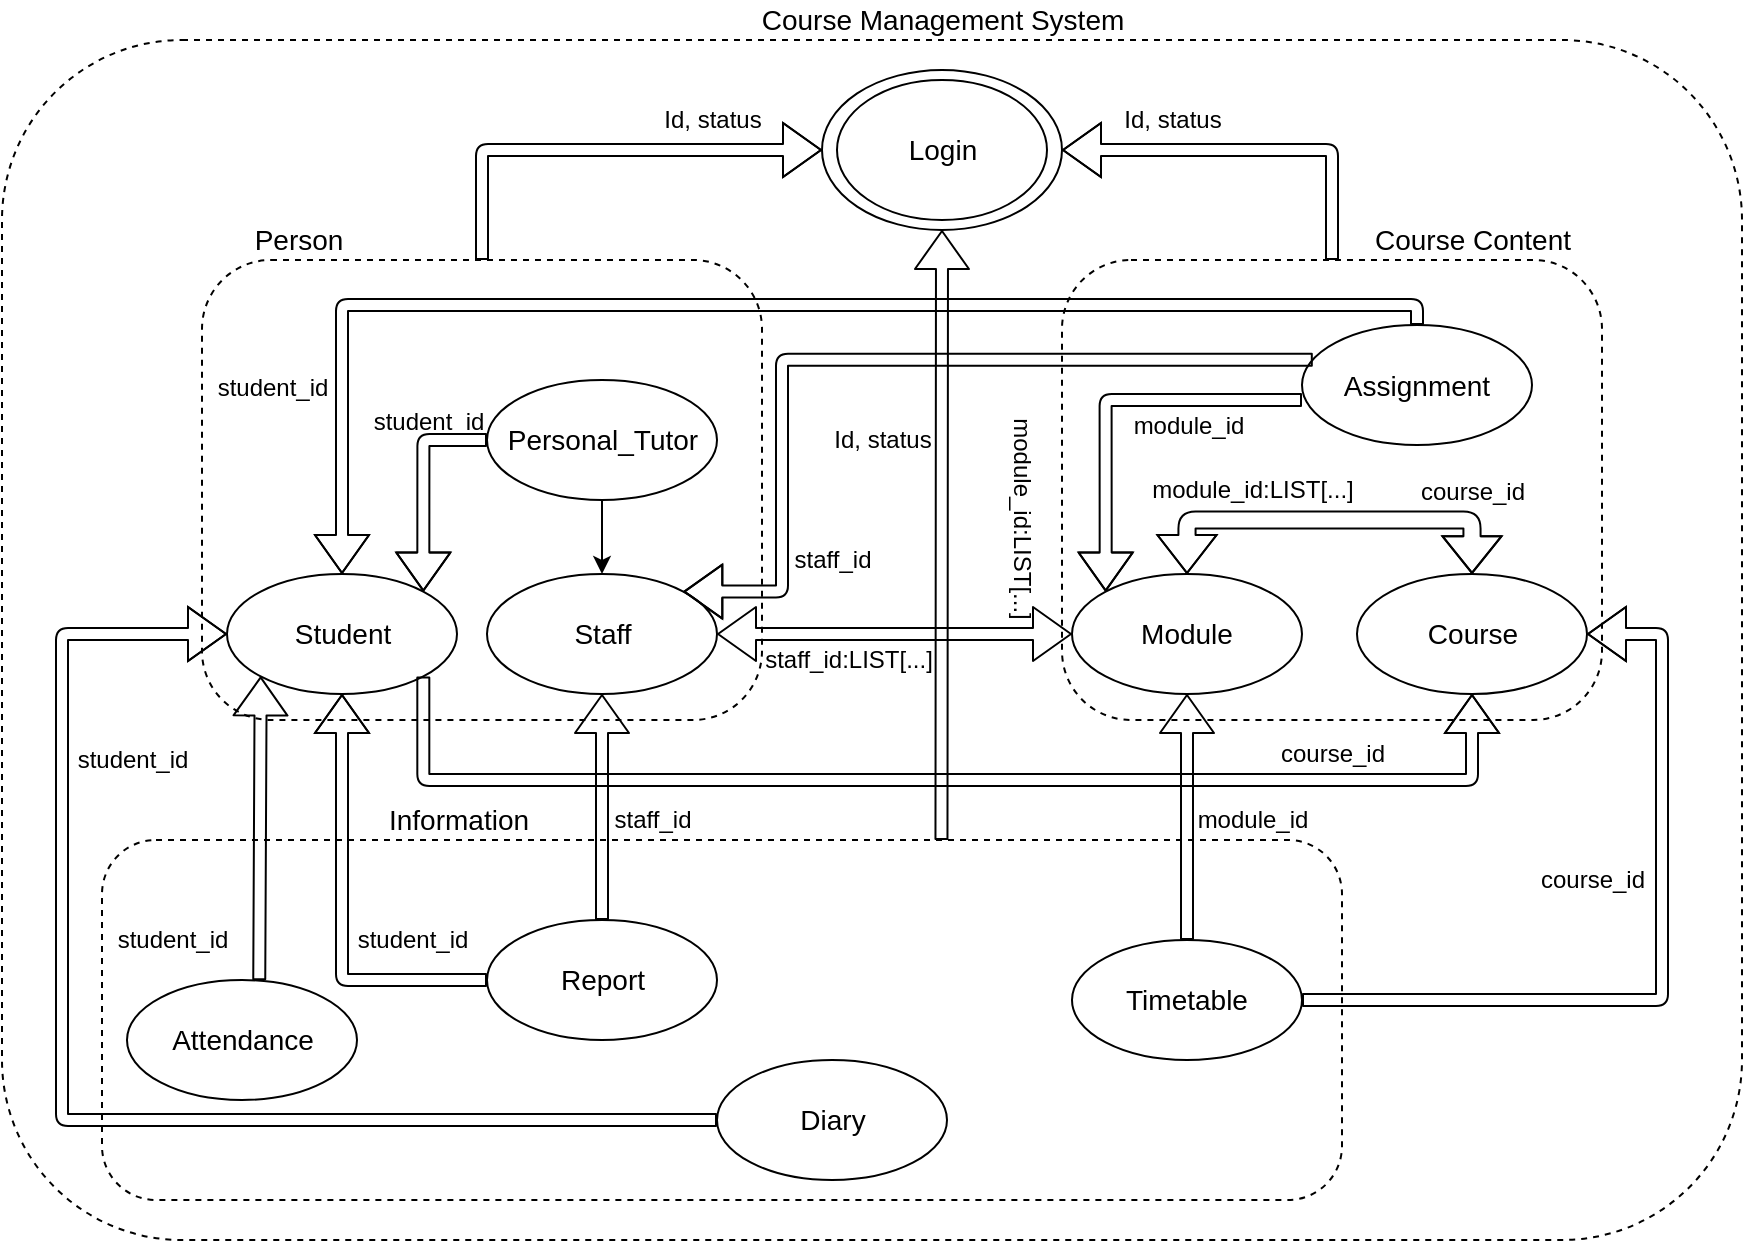 <mxfile version="16.2.4" type="device"><diagram id="wbd4mlD3zIUW1OsS_OSV" name="Page-1"><mxGraphModel dx="1888" dy="588" grid="1" gridSize="10" guides="1" tooltips="1" connect="1" arrows="1" fold="1" page="1" pageScale="1" pageWidth="850" pageHeight="1100" math="0" shadow="0"><root><mxCell id="0"/><mxCell id="1" parent="0"/><mxCell id="-isEa5IiTH-LKVzO7FRo-39" value="" style="shape=flexArrow;endArrow=classic;html=1;rounded=1;fontSize=14;exitX=0;exitY=0.5;exitDx=0;exitDy=0;entryX=0.5;entryY=1;entryDx=0;entryDy=0;edgeStyle=orthogonalEdgeStyle;width=6;" edge="1" parent="1" source="-isEa5IiTH-LKVzO7FRo-23" target="-isEa5IiTH-LKVzO7FRo-10"><mxGeometry width="50" height="50" relative="1" as="geometry"><mxPoint x="400" y="430" as="sourcePoint"/><mxPoint x="450" y="380" as="targetPoint"/></mxGeometry></mxCell><mxCell id="-isEa5IiTH-LKVzO7FRo-63" value="" style="rounded=1;whiteSpace=wrap;html=1;fontSize=12;strokeWidth=1;dashed=1;" vertex="1" parent="1"><mxGeometry x="60" y="490" width="350" height="140" as="geometry"/></mxCell><mxCell id="-isEa5IiTH-LKVzO7FRo-7" value="" style="rounded=1;whiteSpace=wrap;html=1;dashed=1;strokeWidth=1;" vertex="1" parent="1"><mxGeometry x="-30" y="120" width="870" height="600" as="geometry"/></mxCell><mxCell id="-isEa5IiTH-LKVzO7FRo-8" value="&lt;font style=&quot;font-size: 14px&quot;&gt;Course Management System&lt;/font&gt;" style="text;html=1;align=center;verticalAlign=middle;resizable=0;points=[];autosize=1;strokeColor=none;fillColor=none;" vertex="1" parent="1"><mxGeometry x="340" y="100" width="200" height="20" as="geometry"/></mxCell><mxCell id="-isEa5IiTH-LKVzO7FRo-9" value="" style="rounded=1;whiteSpace=wrap;html=1;dashed=1;fontSize=14;strokeWidth=1;" vertex="1" parent="1"><mxGeometry x="70" y="230" width="280" height="230" as="geometry"/></mxCell><mxCell id="-isEa5IiTH-LKVzO7FRo-10" value="Student" style="ellipse;whiteSpace=wrap;html=1;fontSize=14;strokeWidth=1;" vertex="1" parent="1"><mxGeometry x="82.5" y="387" width="115" height="60" as="geometry"/></mxCell><mxCell id="-isEa5IiTH-LKVzO7FRo-11" value="Staff" style="ellipse;whiteSpace=wrap;html=1;fontSize=14;strokeWidth=1;" vertex="1" parent="1"><mxGeometry x="212.5" y="387" width="115" height="60" as="geometry"/></mxCell><mxCell id="-isEa5IiTH-LKVzO7FRo-12" value="Personal_Tutor" style="ellipse;whiteSpace=wrap;html=1;fontSize=14;strokeWidth=1;" vertex="1" parent="1"><mxGeometry x="212.5" y="290" width="115" height="60" as="geometry"/></mxCell><mxCell id="-isEa5IiTH-LKVzO7FRo-13" value="" style="rounded=1;whiteSpace=wrap;html=1;dashed=1;fontSize=14;strokeWidth=1;" vertex="1" parent="1"><mxGeometry x="500" y="230" width="270" height="230" as="geometry"/></mxCell><mxCell id="-isEa5IiTH-LKVzO7FRo-14" value="Course" style="ellipse;whiteSpace=wrap;html=1;fontSize=14;strokeWidth=1;" vertex="1" parent="1"><mxGeometry x="647.5" y="387" width="115" height="60" as="geometry"/></mxCell><mxCell id="-isEa5IiTH-LKVzO7FRo-15" value="Module" style="ellipse;whiteSpace=wrap;html=1;fontSize=14;strokeWidth=1;" vertex="1" parent="1"><mxGeometry x="505" y="387" width="115" height="60" as="geometry"/></mxCell><mxCell id="-isEa5IiTH-LKVzO7FRo-16" value="Assignment" style="ellipse;whiteSpace=wrap;html=1;fontSize=14;strokeWidth=1;" vertex="1" parent="1"><mxGeometry x="620" y="262.5" width="115" height="60" as="geometry"/></mxCell><mxCell id="-isEa5IiTH-LKVzO7FRo-17" value="" style="ellipse;whiteSpace=wrap;html=1;fontSize=14;strokeWidth=1;" vertex="1" parent="1"><mxGeometry x="380" y="135" width="120" height="80" as="geometry"/></mxCell><mxCell id="-isEa5IiTH-LKVzO7FRo-18" value="Person" style="text;html=1;resizable=0;autosize=1;align=center;verticalAlign=middle;points=[];fillColor=none;strokeColor=none;rounded=0;fontSize=14;" vertex="1" parent="1"><mxGeometry x="87.5" y="210" width="60" height="20" as="geometry"/></mxCell><mxCell id="-isEa5IiTH-LKVzO7FRo-19" value="Course Content" style="text;html=1;resizable=0;autosize=1;align=center;verticalAlign=middle;points=[];fillColor=none;strokeColor=none;rounded=0;fontSize=14;" vertex="1" parent="1"><mxGeometry x="650" y="210" width="110" height="20" as="geometry"/></mxCell><mxCell id="-isEa5IiTH-LKVzO7FRo-25" value="Login" style="ellipse;whiteSpace=wrap;html=1;fontSize=14;strokeWidth=1;" vertex="1" parent="1"><mxGeometry x="387.5" y="140" width="105" height="70" as="geometry"/></mxCell><mxCell id="-isEa5IiTH-LKVzO7FRo-29" value="" style="shape=flexArrow;endArrow=classic;html=1;rounded=1;fontSize=14;entryX=1;entryY=0;entryDx=0;entryDy=0;exitX=0;exitY=0.5;exitDx=0;exitDy=0;edgeStyle=orthogonalEdgeStyle;width=6;" edge="1" parent="1" source="-isEa5IiTH-LKVzO7FRo-12" target="-isEa5IiTH-LKVzO7FRo-10"><mxGeometry width="50" height="50" relative="1" as="geometry"><mxPoint x="140" y="315" as="sourcePoint"/><mxPoint x="190" y="265" as="targetPoint"/></mxGeometry></mxCell><mxCell id="-isEa5IiTH-LKVzO7FRo-32" value="" style="shape=flexArrow;endArrow=classic;html=1;rounded=1;fontSize=14;entryX=0.5;entryY=1;entryDx=0;entryDy=0;edgeStyle=elbowEdgeStyle;elbow=vertical;exitX=1;exitY=1;exitDx=0;exitDy=0;width=6;" edge="1" parent="1" source="-isEa5IiTH-LKVzO7FRo-10" target="-isEa5IiTH-LKVzO7FRo-14"><mxGeometry width="50" height="50" relative="1" as="geometry"><mxPoint x="400" y="430" as="sourcePoint"/><mxPoint x="450" y="380" as="targetPoint"/><Array as="points"><mxPoint x="440" y="490"/></Array></mxGeometry></mxCell><mxCell id="-isEa5IiTH-LKVzO7FRo-33" value="" style="shape=flexArrow;endArrow=classic;html=1;rounded=1;fontSize=14;entryX=0;entryY=0;entryDx=0;entryDy=0;exitX=0;exitY=0.625;exitDx=0;exitDy=0;edgeStyle=orthogonalEdgeStyle;width=6;exitPerimeter=0;" edge="1" parent="1" source="-isEa5IiTH-LKVzO7FRo-16" target="-isEa5IiTH-LKVzO7FRo-15"><mxGeometry width="50" height="50" relative="1" as="geometry"><mxPoint x="400" y="430" as="sourcePoint"/><mxPoint x="450" y="380" as="targetPoint"/></mxGeometry></mxCell><mxCell id="-isEa5IiTH-LKVzO7FRo-41" value="&lt;font style=&quot;font-size: 12px&quot;&gt;student_id&lt;/font&gt;" style="text;html=1;resizable=0;autosize=1;align=center;verticalAlign=middle;points=[];fillColor=none;strokeColor=none;rounded=0;fontSize=14;" vertex="1" parent="1"><mxGeometry x="147.5" y="300" width="70" height="20" as="geometry"/></mxCell><mxCell id="-isEa5IiTH-LKVzO7FRo-43" value="course_id" style="text;html=1;resizable=0;autosize=1;align=center;verticalAlign=middle;points=[];fillColor=none;strokeColor=none;rounded=0;fontSize=12;" vertex="1" parent="1"><mxGeometry x="600" y="467" width="70" height="20" as="geometry"/></mxCell><mxCell id="-isEa5IiTH-LKVzO7FRo-44" value="" style="shape=flexArrow;endArrow=classic;startArrow=classic;html=1;rounded=1;fontSize=12;entryX=0;entryY=0.5;entryDx=0;entryDy=0;width=6;" edge="1" parent="1" source="-isEa5IiTH-LKVzO7FRo-11" target="-isEa5IiTH-LKVzO7FRo-15"><mxGeometry width="100" height="100" relative="1" as="geometry"><mxPoint x="380" y="470" as="sourcePoint"/><mxPoint x="480" y="370" as="targetPoint"/></mxGeometry></mxCell><mxCell id="-isEa5IiTH-LKVzO7FRo-47" value="student_id" style="text;html=1;resizable=0;autosize=1;align=center;verticalAlign=middle;points=[];fillColor=none;strokeColor=none;rounded=0;fontSize=12;" vertex="1" parent="1"><mxGeometry y="470" width="70" height="20" as="geometry"/></mxCell><mxCell id="-isEa5IiTH-LKVzO7FRo-48" value="course_id" style="text;html=1;resizable=0;autosize=1;align=center;verticalAlign=middle;points=[];fillColor=none;strokeColor=none;rounded=0;fontSize=12;" vertex="1" parent="1"><mxGeometry x="730" y="530" width="70" height="20" as="geometry"/></mxCell><mxCell id="-isEa5IiTH-LKVzO7FRo-49" value="staff_id:LIST[...]" style="text;html=1;resizable=0;autosize=1;align=center;verticalAlign=middle;points=[];fillColor=none;strokeColor=none;rounded=0;fontSize=12;" vertex="1" parent="1"><mxGeometry x="342.5" y="420" width="100" height="20" as="geometry"/></mxCell><mxCell id="-isEa5IiTH-LKVzO7FRo-50" value="module_id:LIST[...]" style="text;html=1;resizable=0;autosize=1;align=center;verticalAlign=middle;points=[];fillColor=none;strokeColor=none;rounded=0;fontSize=12;rotation=90;" vertex="1" parent="1"><mxGeometry x="420" y="349" width="120" height="20" as="geometry"/></mxCell><mxCell id="-isEa5IiTH-LKVzO7FRo-51" value="module_id" style="text;html=1;resizable=0;autosize=1;align=center;verticalAlign=middle;points=[];fillColor=none;strokeColor=none;rounded=0;fontSize=12;" vertex="1" parent="1"><mxGeometry x="527.5" y="302.5" width="70" height="20" as="geometry"/></mxCell><mxCell id="-isEa5IiTH-LKVzO7FRo-53" value="module_id:LIST[...]" style="text;html=1;resizable=0;autosize=1;align=center;verticalAlign=middle;points=[];fillColor=none;strokeColor=none;rounded=0;fontSize=12;" vertex="1" parent="1"><mxGeometry x="535" y="335" width="120" height="20" as="geometry"/></mxCell><mxCell id="-isEa5IiTH-LKVzO7FRo-54" value="" style="shape=flexArrow;endArrow=classic;html=1;rounded=1;fontSize=12;entryX=0;entryY=0.5;entryDx=0;entryDy=0;exitX=0.5;exitY=0;exitDx=0;exitDy=0;edgeStyle=orthogonalEdgeStyle;width=6;" edge="1" parent="1" source="-isEa5IiTH-LKVzO7FRo-9" target="-isEa5IiTH-LKVzO7FRo-17"><mxGeometry width="50" height="50" relative="1" as="geometry"><mxPoint x="400" y="440" as="sourcePoint"/><mxPoint x="450" y="390" as="targetPoint"/></mxGeometry></mxCell><mxCell id="-isEa5IiTH-LKVzO7FRo-55" value="" style="shape=flexArrow;endArrow=classic;html=1;rounded=1;fontSize=12;entryX=1;entryY=0.5;entryDx=0;entryDy=0;exitX=0.5;exitY=0;exitDx=0;exitDy=0;edgeStyle=orthogonalEdgeStyle;width=6;" edge="1" parent="1" source="-isEa5IiTH-LKVzO7FRo-13" target="-isEa5IiTH-LKVzO7FRo-17"><mxGeometry width="50" height="50" relative="1" as="geometry"><mxPoint x="400" y="440" as="sourcePoint"/><mxPoint x="450" y="390" as="targetPoint"/></mxGeometry></mxCell><mxCell id="-isEa5IiTH-LKVzO7FRo-60" value="Id, status" style="text;html=1;resizable=0;autosize=1;align=center;verticalAlign=middle;points=[];fillColor=none;strokeColor=none;rounded=0;fontSize=12;" vertex="1" parent="1"><mxGeometry x="295" y="150" width="60" height="20" as="geometry"/></mxCell><mxCell id="-isEa5IiTH-LKVzO7FRo-61" value="Id, status" style="text;html=1;resizable=0;autosize=1;align=center;verticalAlign=middle;points=[];fillColor=none;strokeColor=none;rounded=0;fontSize=12;" vertex="1" parent="1"><mxGeometry x="525" y="150" width="60" height="20" as="geometry"/></mxCell><mxCell id="-isEa5IiTH-LKVzO7FRo-62" value="Id, status" style="text;html=1;resizable=0;autosize=1;align=center;verticalAlign=middle;points=[];fillColor=none;strokeColor=none;rounded=0;fontSize=12;" vertex="1" parent="1"><mxGeometry x="380" y="310" width="60" height="20" as="geometry"/></mxCell><mxCell id="-isEa5IiTH-LKVzO7FRo-64" value="" style="rounded=1;whiteSpace=wrap;html=1;dashed=1;fontSize=12;strokeWidth=1;" vertex="1" parent="1"><mxGeometry x="20" y="520" width="620" height="180" as="geometry"/></mxCell><mxCell id="-isEa5IiTH-LKVzO7FRo-23" value="Report" style="ellipse;whiteSpace=wrap;html=1;fontSize=14;strokeWidth=1;" vertex="1" parent="1"><mxGeometry x="212.5" y="560" width="115" height="60" as="geometry"/></mxCell><mxCell id="-isEa5IiTH-LKVzO7FRo-20" value="Attendance" style="ellipse;whiteSpace=wrap;html=1;fontSize=14;strokeWidth=1;" vertex="1" parent="1"><mxGeometry x="32.5" y="590" width="115" height="60" as="geometry"/></mxCell><mxCell id="-isEa5IiTH-LKVzO7FRo-30" value="" style="shape=flexArrow;endArrow=classic;html=1;rounded=1;fontSize=14;exitX=0.575;exitY=0.002;exitDx=0;exitDy=0;width=6;entryX=0;entryY=1;entryDx=0;entryDy=0;exitPerimeter=0;" edge="1" parent="1" source="-isEa5IiTH-LKVzO7FRo-20" target="-isEa5IiTH-LKVzO7FRo-10"><mxGeometry width="50" height="50" relative="1" as="geometry"><mxPoint x="400" y="430" as="sourcePoint"/><mxPoint x="95" y="440" as="targetPoint"/></mxGeometry></mxCell><mxCell id="-isEa5IiTH-LKVzO7FRo-38" value="" style="shape=flexArrow;endArrow=classic;html=1;rounded=1;fontSize=14;exitX=0;exitY=0.5;exitDx=0;exitDy=0;entryX=0;entryY=0.5;entryDx=0;entryDy=0;edgeStyle=orthogonalEdgeStyle;width=6;" edge="1" parent="1" source="-isEa5IiTH-LKVzO7FRo-22" target="-isEa5IiTH-LKVzO7FRo-10"><mxGeometry width="50" height="50" relative="1" as="geometry"><mxPoint x="400" y="430" as="sourcePoint"/><mxPoint x="450" y="380" as="targetPoint"/><Array as="points"><mxPoint y="660"/><mxPoint y="417"/></Array></mxGeometry></mxCell><mxCell id="-isEa5IiTH-LKVzO7FRo-42" value="staff_id" style="text;html=1;resizable=0;autosize=1;align=center;verticalAlign=middle;points=[];fillColor=none;strokeColor=none;rounded=0;fontSize=12;" vertex="1" parent="1"><mxGeometry x="270" y="500" width="50" height="20" as="geometry"/></mxCell><mxCell id="-isEa5IiTH-LKVzO7FRo-22" value="Diary" style="ellipse;whiteSpace=wrap;html=1;fontSize=14;strokeWidth=1;" vertex="1" parent="1"><mxGeometry x="327.5" y="630" width="115" height="60" as="geometry"/></mxCell><mxCell id="-isEa5IiTH-LKVzO7FRo-21" value="Timetable" style="ellipse;whiteSpace=wrap;html=1;fontSize=14;strokeWidth=1;" vertex="1" parent="1"><mxGeometry x="505" y="570" width="115" height="60" as="geometry"/></mxCell><mxCell id="-isEa5IiTH-LKVzO7FRo-34" value="" style="shape=flexArrow;endArrow=classic;html=1;rounded=1;fontSize=14;exitX=0.5;exitY=0;exitDx=0;exitDy=0;entryX=0.5;entryY=1;entryDx=0;entryDy=0;width=6;" edge="1" parent="1" source="-isEa5IiTH-LKVzO7FRo-21" target="-isEa5IiTH-LKVzO7FRo-15"><mxGeometry width="50" height="50" relative="1" as="geometry"><mxPoint x="400" y="430" as="sourcePoint"/><mxPoint x="532" y="420" as="targetPoint"/></mxGeometry></mxCell><mxCell id="-isEa5IiTH-LKVzO7FRo-35" value="" style="shape=flexArrow;endArrow=classic;html=1;rounded=1;fontSize=14;entryX=1;entryY=0.5;entryDx=0;entryDy=0;exitX=1;exitY=0.5;exitDx=0;exitDy=0;edgeStyle=orthogonalEdgeStyle;width=6;" edge="1" parent="1" source="-isEa5IiTH-LKVzO7FRo-21" target="-isEa5IiTH-LKVzO7FRo-14"><mxGeometry width="50" height="50" relative="1" as="geometry"><mxPoint x="630" y="530" as="sourcePoint"/><mxPoint x="750" y="480" as="targetPoint"/><Array as="points"><mxPoint x="800" y="600"/><mxPoint x="800" y="417"/></Array></mxGeometry></mxCell><mxCell id="-isEa5IiTH-LKVzO7FRo-65" value="&lt;font style=&quot;font-size: 14px;&quot;&gt;Information&lt;/font&gt;" style="text;html=1;resizable=0;autosize=1;align=center;verticalAlign=middle;points=[];fillColor=none;strokeColor=none;rounded=0;dashed=1;fontSize=14;" vertex="1" parent="1"><mxGeometry x="152.5" y="500" width="90" height="20" as="geometry"/></mxCell><mxCell id="-isEa5IiTH-LKVzO7FRo-36" value="" style="shape=flexArrow;endArrow=classic;html=1;rounded=1;fontSize=14;exitX=0.5;exitY=0;exitDx=0;exitDy=0;width=6;" edge="1" parent="1" source="-isEa5IiTH-LKVzO7FRo-23" target="-isEa5IiTH-LKVzO7FRo-11"><mxGeometry width="50" height="50" relative="1" as="geometry"><mxPoint x="400" y="430" as="sourcePoint"/><mxPoint x="450" y="380" as="targetPoint"/></mxGeometry></mxCell><mxCell id="-isEa5IiTH-LKVzO7FRo-45" value="student_id" style="text;html=1;resizable=0;autosize=1;align=center;verticalAlign=middle;points=[];fillColor=none;strokeColor=none;rounded=0;fontSize=12;" vertex="1" parent="1"><mxGeometry x="140" y="560" width="70" height="20" as="geometry"/></mxCell><mxCell id="-isEa5IiTH-LKVzO7FRo-46" value="student_id" style="text;html=1;resizable=0;autosize=1;align=center;verticalAlign=middle;points=[];fillColor=none;strokeColor=none;rounded=0;fontSize=12;" vertex="1" parent="1"><mxGeometry x="20" y="560" width="70" height="20" as="geometry"/></mxCell><mxCell id="-isEa5IiTH-LKVzO7FRo-52" value="module_id" style="text;html=1;resizable=0;autosize=1;align=center;verticalAlign=middle;points=[];fillColor=none;strokeColor=none;rounded=0;fontSize=12;" vertex="1" parent="1"><mxGeometry x="560" y="500" width="70" height="20" as="geometry"/></mxCell><mxCell id="-isEa5IiTH-LKVzO7FRo-66" value="" style="shape=flexArrow;endArrow=classic;html=1;rounded=1;fontSize=12;entryX=0.5;entryY=1;entryDx=0;entryDy=0;exitX=0;exitY=0.5;exitDx=0;exitDy=0;edgeStyle=orthogonalEdgeStyle;width=6;" edge="1" parent="1" source="-isEa5IiTH-LKVzO7FRo-23" target="-isEa5IiTH-LKVzO7FRo-10"><mxGeometry width="50" height="50" relative="1" as="geometry"><mxPoint x="400" y="440" as="sourcePoint"/><mxPoint x="450" y="390" as="targetPoint"/></mxGeometry></mxCell><mxCell id="-isEa5IiTH-LKVzO7FRo-67" value="" style="shape=flexArrow;endArrow=classic;html=1;rounded=1;fontSize=14;entryX=0.5;entryY=1;entryDx=0;entryDy=0;width=6;exitX=0.677;exitY=0;exitDx=0;exitDy=0;exitPerimeter=0;" edge="1" parent="1" source="-isEa5IiTH-LKVzO7FRo-64" target="-isEa5IiTH-LKVzO7FRo-17"><mxGeometry width="50" height="50" relative="1" as="geometry"><mxPoint x="440" y="490" as="sourcePoint"/><mxPoint x="450" y="390" as="targetPoint"/></mxGeometry></mxCell><mxCell id="-isEa5IiTH-LKVzO7FRo-68" value="" style="endArrow=classic;html=1;rounded=1;fontSize=14;exitX=0.5;exitY=1;exitDx=0;exitDy=0;entryX=0.5;entryY=0;entryDx=0;entryDy=0;" edge="1" parent="1" source="-isEa5IiTH-LKVzO7FRo-12" target="-isEa5IiTH-LKVzO7FRo-11"><mxGeometry width="50" height="50" relative="1" as="geometry"><mxPoint x="400" y="440" as="sourcePoint"/><mxPoint x="450" y="390" as="targetPoint"/></mxGeometry></mxCell><mxCell id="-isEa5IiTH-LKVzO7FRo-70" value="" style="shape=flexArrow;endArrow=classic;html=1;rounded=1;fontSize=14;entryX=0.5;entryY=0;entryDx=0;entryDy=0;exitX=0.5;exitY=0;exitDx=0;exitDy=0;edgeStyle=orthogonalEdgeStyle;width=6;" edge="1" parent="1" source="-isEa5IiTH-LKVzO7FRo-16" target="-isEa5IiTH-LKVzO7FRo-10"><mxGeometry width="50" height="50" relative="1" as="geometry"><mxPoint x="400" y="380" as="sourcePoint"/><mxPoint x="450" y="330" as="targetPoint"/></mxGeometry></mxCell><mxCell id="-isEa5IiTH-LKVzO7FRo-71" value="&lt;font style=&quot;font-size: 12px&quot;&gt;student_id&lt;/font&gt;" style="text;html=1;resizable=0;autosize=1;align=center;verticalAlign=middle;points=[];fillColor=none;strokeColor=none;rounded=0;dashed=1;fontSize=14;" vertex="1" parent="1"><mxGeometry x="70" y="282.5" width="70" height="20" as="geometry"/></mxCell><mxCell id="-isEa5IiTH-LKVzO7FRo-72" value="" style="shape=flexArrow;endArrow=classic;html=1;rounded=1;fontSize=12;edgeStyle=elbowEdgeStyle;width=6;exitX=0.047;exitY=0.29;exitDx=0;exitDy=0;entryX=1;entryY=0;entryDx=0;entryDy=0;exitPerimeter=0;" edge="1" parent="1" source="-isEa5IiTH-LKVzO7FRo-16" target="-isEa5IiTH-LKVzO7FRo-11"><mxGeometry width="50" height="50" relative="1" as="geometry"><mxPoint x="630" y="271" as="sourcePoint"/><mxPoint x="298" y="390" as="targetPoint"/><Array as="points"><mxPoint x="360" y="300"/><mxPoint x="360" y="340"/></Array></mxGeometry></mxCell><mxCell id="-isEa5IiTH-LKVzO7FRo-73" value="staff_id" style="text;html=1;resizable=0;autosize=1;align=center;verticalAlign=middle;points=[];fillColor=none;strokeColor=none;rounded=0;dashed=1;fontSize=12;" vertex="1" parent="1"><mxGeometry x="360" y="370" width="50" height="20" as="geometry"/></mxCell><mxCell id="-isEa5IiTH-LKVzO7FRo-78" value="" style="shape=flexArrow;endArrow=classic;startArrow=classic;html=1;rounded=1;fontSize=14;entryX=0.5;entryY=0;entryDx=0;entryDy=0;exitX=0.5;exitY=0;exitDx=0;exitDy=0;width=8.571;endSize=5.81;edgeStyle=orthogonalEdgeStyle;" edge="1" parent="1" source="-isEa5IiTH-LKVzO7FRo-15" target="-isEa5IiTH-LKVzO7FRo-14"><mxGeometry width="100" height="100" relative="1" as="geometry"><mxPoint x="560" y="480" as="sourcePoint"/><mxPoint x="660" y="380" as="targetPoint"/><Array as="points"><mxPoint x="563" y="360"/><mxPoint x="705" y="360"/></Array></mxGeometry></mxCell><mxCell id="-isEa5IiTH-LKVzO7FRo-79" value="&lt;font style=&quot;font-size: 12px&quot;&gt;course_id&lt;/font&gt;" style="text;html=1;resizable=0;autosize=1;align=center;verticalAlign=middle;points=[];fillColor=none;strokeColor=none;rounded=0;dashed=1;fontSize=14;" vertex="1" parent="1"><mxGeometry x="670" y="335" width="70" height="20" as="geometry"/></mxCell></root></mxGraphModel></diagram></mxfile>